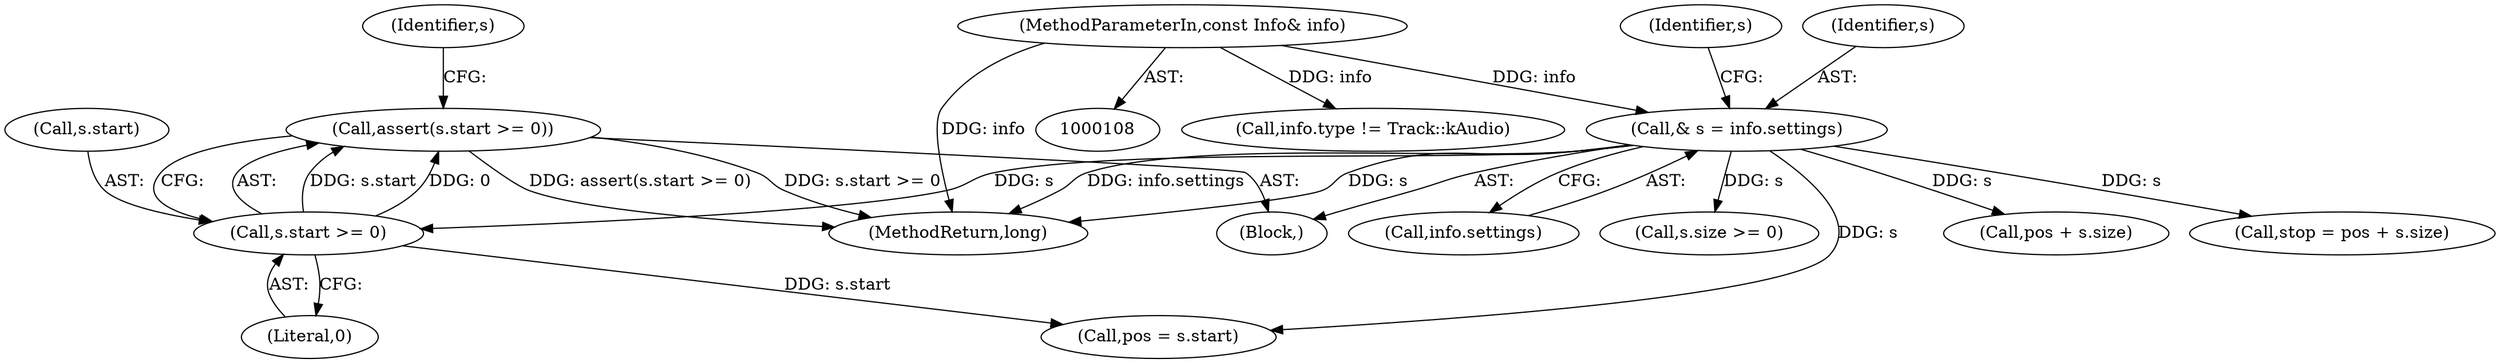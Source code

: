 digraph "0_Android_cc274e2abe8b2a6698a5c47d8aa4bb45f1f9538d_42@API" {
"1000140" [label="(Call,assert(s.start >= 0))"];
"1000141" [label="(Call,s.start >= 0)"];
"1000135" [label="(Call,& s = info.settings)"];
"1000110" [label="(MethodParameterIn,const Info& info)"];
"1000145" [label="(Literal,0)"];
"1000135" [label="(Call,& s = info.settings)"];
"1000165" [label="(Call,pos + s.size)"];
"1000153" [label="(Call,pos = s.start)"];
"1000163" [label="(Call,stop = pos + s.size)"];
"1000121" [label="(Call,info.type != Track::kAudio)"];
"1000114" [label="(Block,)"];
"1000137" [label="(Call,info.settings)"];
"1000147" [label="(Call,s.size >= 0)"];
"1000149" [label="(Identifier,s)"];
"1000110" [label="(MethodParameterIn,const Info& info)"];
"1000322" [label="(MethodReturn,long)"];
"1000136" [label="(Identifier,s)"];
"1000143" [label="(Identifier,s)"];
"1000140" [label="(Call,assert(s.start >= 0))"];
"1000142" [label="(Call,s.start)"];
"1000141" [label="(Call,s.start >= 0)"];
"1000140" -> "1000114"  [label="AST: "];
"1000140" -> "1000141"  [label="CFG: "];
"1000141" -> "1000140"  [label="AST: "];
"1000149" -> "1000140"  [label="CFG: "];
"1000140" -> "1000322"  [label="DDG: s.start >= 0"];
"1000140" -> "1000322"  [label="DDG: assert(s.start >= 0)"];
"1000141" -> "1000140"  [label="DDG: s.start"];
"1000141" -> "1000140"  [label="DDG: 0"];
"1000141" -> "1000145"  [label="CFG: "];
"1000142" -> "1000141"  [label="AST: "];
"1000145" -> "1000141"  [label="AST: "];
"1000135" -> "1000141"  [label="DDG: s"];
"1000141" -> "1000153"  [label="DDG: s.start"];
"1000135" -> "1000114"  [label="AST: "];
"1000135" -> "1000137"  [label="CFG: "];
"1000136" -> "1000135"  [label="AST: "];
"1000137" -> "1000135"  [label="AST: "];
"1000143" -> "1000135"  [label="CFG: "];
"1000135" -> "1000322"  [label="DDG: s"];
"1000135" -> "1000322"  [label="DDG: info.settings"];
"1000110" -> "1000135"  [label="DDG: info"];
"1000135" -> "1000147"  [label="DDG: s"];
"1000135" -> "1000153"  [label="DDG: s"];
"1000135" -> "1000163"  [label="DDG: s"];
"1000135" -> "1000165"  [label="DDG: s"];
"1000110" -> "1000108"  [label="AST: "];
"1000110" -> "1000322"  [label="DDG: info"];
"1000110" -> "1000121"  [label="DDG: info"];
}
